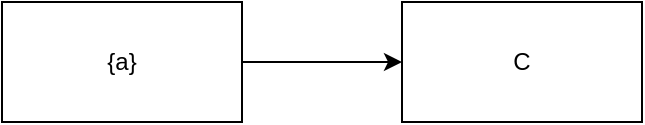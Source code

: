 <mxfile version="16.5.1" type="device"><diagram id="ylo7E-UpMEqFvEzyg7t7" name="pg1"><mxGraphModel dx="946" dy="697" grid="1" gridSize="10" guides="1" tooltips="1" connect="1" arrows="1" fold="1" page="1" pageScale="1" pageWidth="827" pageHeight="1169" math="0" shadow="0"><root><mxCell id="0"/><mxCell id="1" parent="0"/><mxCell id="UI93FtJvUhFlpyjJ1RZ8-3" value="" style="edgeStyle=orthogonalEdgeStyle;rounded=0;orthogonalLoop=1;jettySize=auto;html=1;" edge="1" parent="1" source="UI93FtJvUhFlpyjJ1RZ8-1" target="UI93FtJvUhFlpyjJ1RZ8-2"><mxGeometry relative="1" as="geometry"/></mxCell><mxCell id="UI93FtJvUhFlpyjJ1RZ8-1" value="{a}" style="rounded=0;whiteSpace=wrap;html=1;" vertex="1" parent="1"><mxGeometry x="160" y="180" width="120" height="60" as="geometry"/></mxCell><mxCell id="UI93FtJvUhFlpyjJ1RZ8-2" value="C" style="rounded=0;whiteSpace=wrap;html=1;" vertex="1" parent="1"><mxGeometry x="360" y="180" width="120" height="60" as="geometry"/></mxCell></root></mxGraphModel></diagram></mxfile>